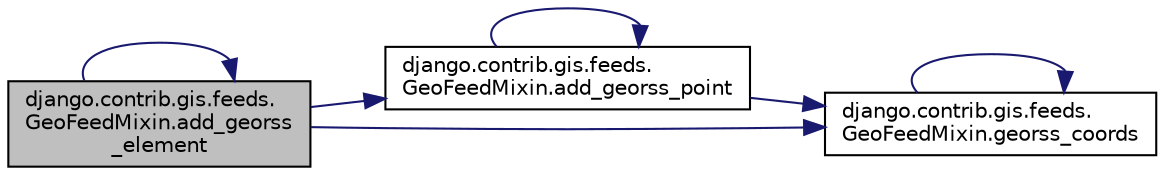digraph "django.contrib.gis.feeds.GeoFeedMixin.add_georss_element"
{
 // LATEX_PDF_SIZE
  edge [fontname="Helvetica",fontsize="10",labelfontname="Helvetica",labelfontsize="10"];
  node [fontname="Helvetica",fontsize="10",shape=record];
  rankdir="LR";
  Node1 [label="django.contrib.gis.feeds.\lGeoFeedMixin.add_georss\l_element",height=0.2,width=0.4,color="black", fillcolor="grey75", style="filled", fontcolor="black",tooltip=" "];
  Node1 -> Node1 [color="midnightblue",fontsize="10",style="solid",fontname="Helvetica"];
  Node1 -> Node2 [color="midnightblue",fontsize="10",style="solid",fontname="Helvetica"];
  Node2 [label="django.contrib.gis.feeds.\lGeoFeedMixin.add_georss_point",height=0.2,width=0.4,color="black", fillcolor="white", style="filled",URL="$d7/d89/classdjango_1_1contrib_1_1gis_1_1feeds_1_1_geo_feed_mixin.html#af2ac575140557c58069084ed48484e7b",tooltip=" "];
  Node2 -> Node2 [color="midnightblue",fontsize="10",style="solid",fontname="Helvetica"];
  Node2 -> Node3 [color="midnightblue",fontsize="10",style="solid",fontname="Helvetica"];
  Node3 [label="django.contrib.gis.feeds.\lGeoFeedMixin.georss_coords",height=0.2,width=0.4,color="black", fillcolor="white", style="filled",URL="$d7/d89/classdjango_1_1contrib_1_1gis_1_1feeds_1_1_geo_feed_mixin.html#a9e576bcf685c3badea5967fbc3b8bbf8",tooltip=" "];
  Node3 -> Node3 [color="midnightblue",fontsize="10",style="solid",fontname="Helvetica"];
  Node1 -> Node3 [color="midnightblue",fontsize="10",style="solid",fontname="Helvetica"];
}
